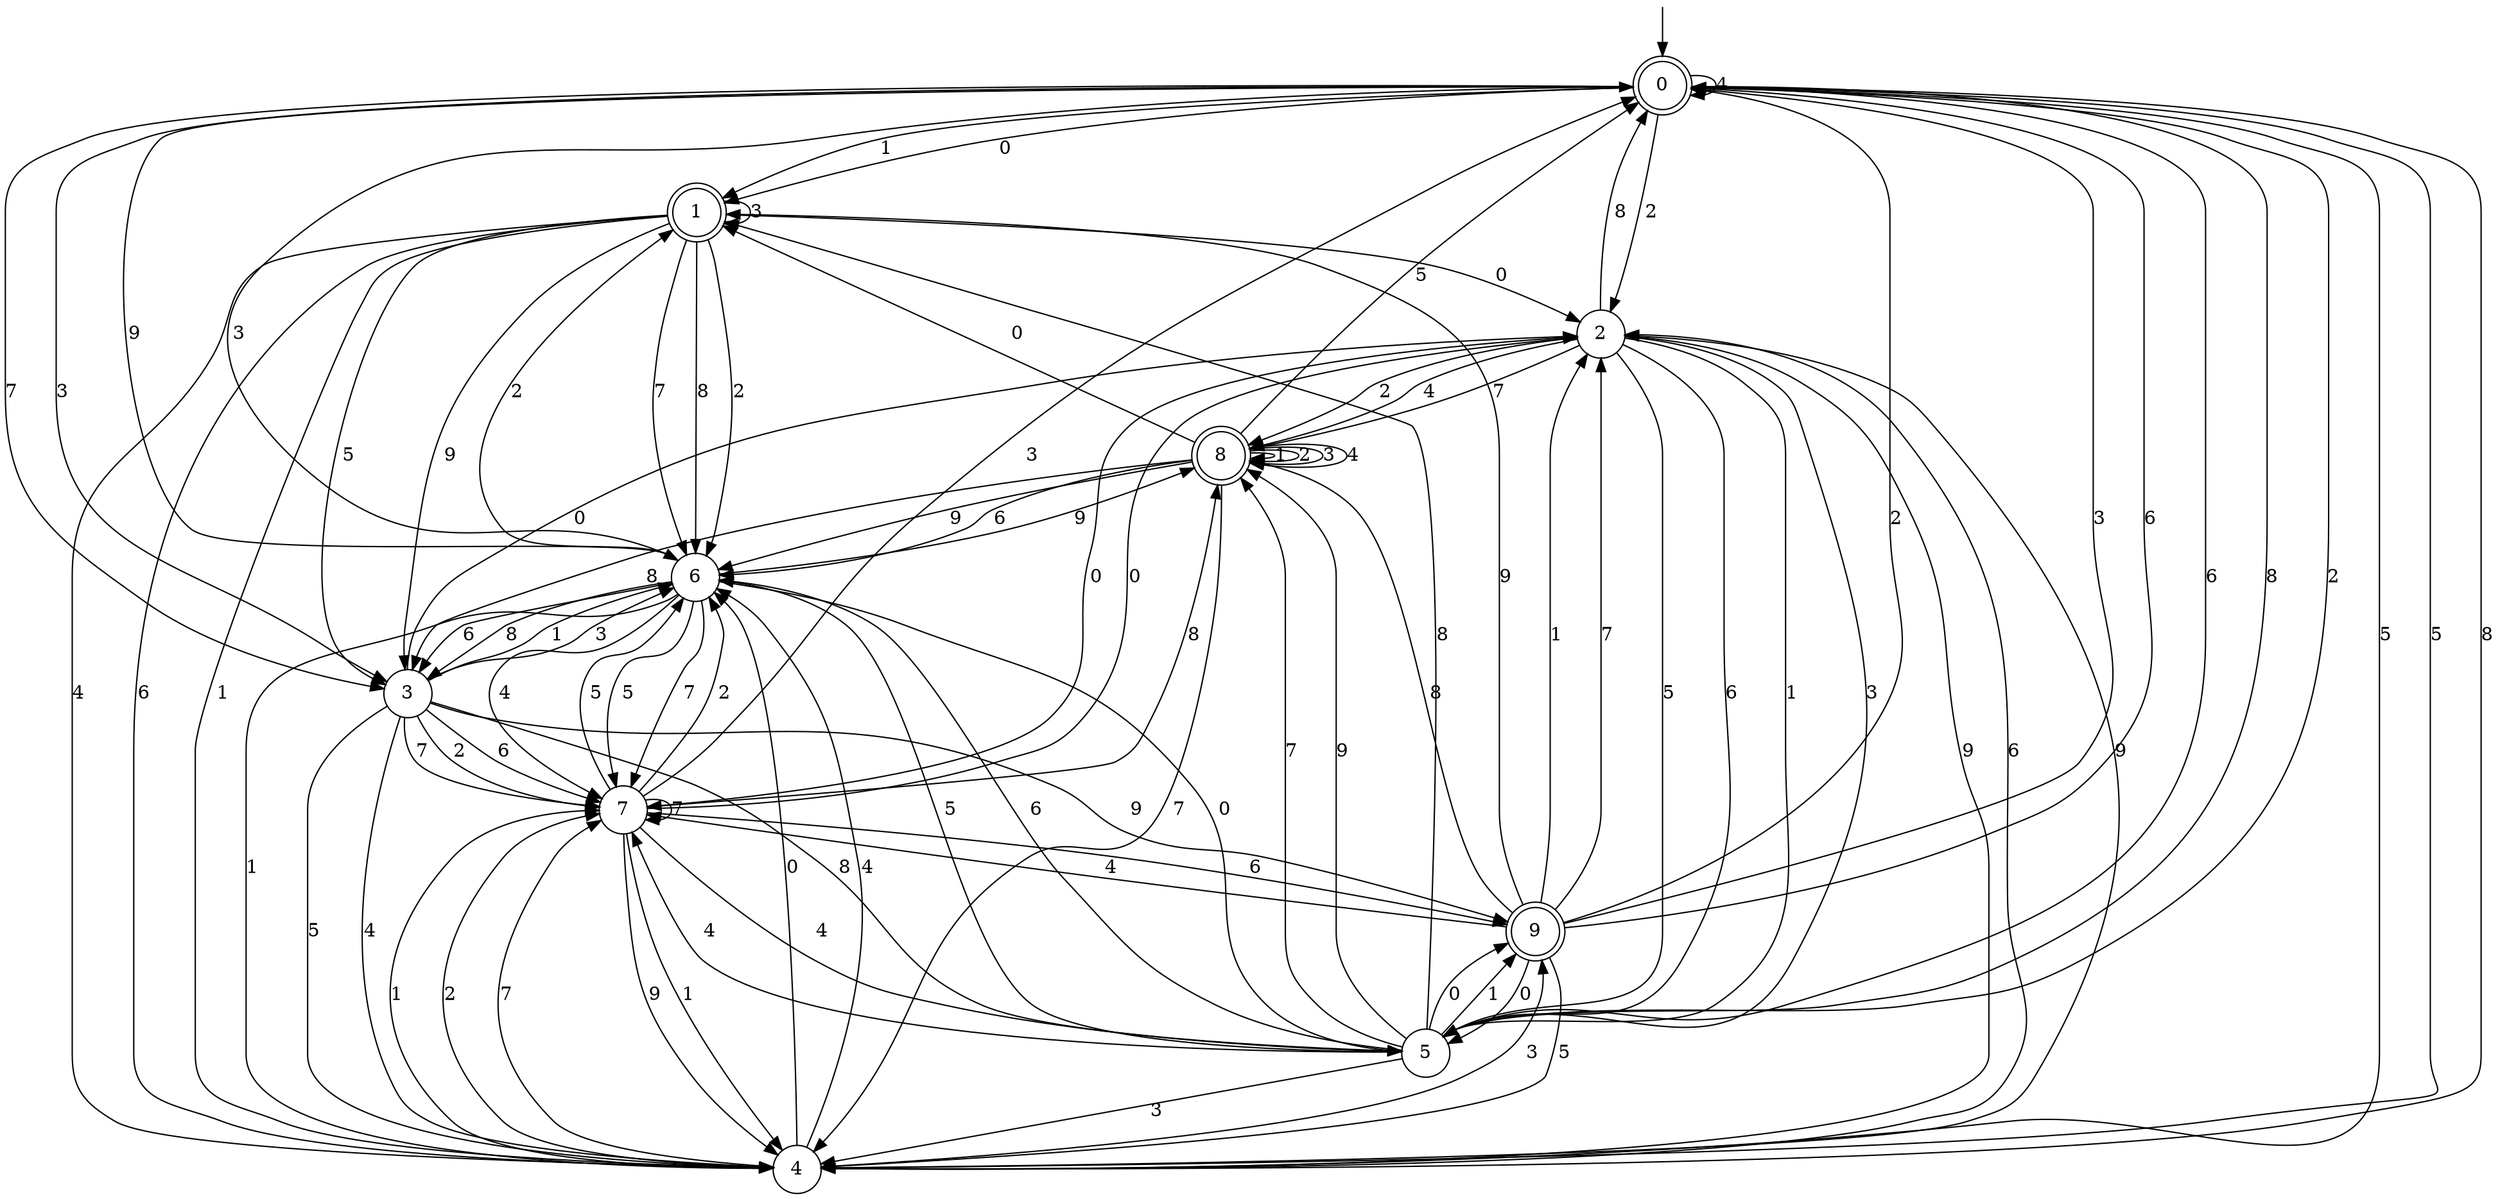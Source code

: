 digraph g {

	s0 [shape="doublecircle" label="0"];
	s1 [shape="doublecircle" label="1"];
	s2 [shape="circle" label="2"];
	s3 [shape="circle" label="3"];
	s4 [shape="circle" label="4"];
	s5 [shape="circle" label="5"];
	s6 [shape="circle" label="6"];
	s7 [shape="circle" label="7"];
	s8 [shape="doublecircle" label="8"];
	s9 [shape="doublecircle" label="9"];
	s0 -> s1 [label="0"];
	s0 -> s1 [label="1"];
	s0 -> s2 [label="2"];
	s0 -> s3 [label="3"];
	s0 -> s0 [label="4"];
	s0 -> s4 [label="5"];
	s0 -> s5 [label="6"];
	s0 -> s3 [label="7"];
	s0 -> s5 [label="8"];
	s0 -> s6 [label="9"];
	s1 -> s2 [label="0"];
	s1 -> s4 [label="1"];
	s1 -> s6 [label="2"];
	s1 -> s1 [label="3"];
	s1 -> s4 [label="4"];
	s1 -> s3 [label="5"];
	s1 -> s4 [label="6"];
	s1 -> s6 [label="7"];
	s1 -> s6 [label="8"];
	s1 -> s3 [label="9"];
	s2 -> s7 [label="0"];
	s2 -> s5 [label="1"];
	s2 -> s8 [label="2"];
	s2 -> s5 [label="3"];
	s2 -> s8 [label="4"];
	s2 -> s5 [label="5"];
	s2 -> s5 [label="6"];
	s2 -> s8 [label="7"];
	s2 -> s0 [label="8"];
	s2 -> s4 [label="9"];
	s3 -> s2 [label="0"];
	s3 -> s6 [label="1"];
	s3 -> s7 [label="2"];
	s3 -> s6 [label="3"];
	s3 -> s4 [label="4"];
	s3 -> s4 [label="5"];
	s3 -> s7 [label="6"];
	s3 -> s7 [label="7"];
	s3 -> s5 [label="8"];
	s3 -> s9 [label="9"];
	s4 -> s6 [label="0"];
	s4 -> s7 [label="1"];
	s4 -> s7 [label="2"];
	s4 -> s9 [label="3"];
	s4 -> s6 [label="4"];
	s4 -> s0 [label="5"];
	s4 -> s2 [label="6"];
	s4 -> s7 [label="7"];
	s4 -> s0 [label="8"];
	s4 -> s2 [label="9"];
	s5 -> s9 [label="0"];
	s5 -> s9 [label="1"];
	s5 -> s0 [label="2"];
	s5 -> s4 [label="3"];
	s5 -> s7 [label="4"];
	s5 -> s6 [label="5"];
	s5 -> s6 [label="6"];
	s5 -> s8 [label="7"];
	s5 -> s1 [label="8"];
	s5 -> s8 [label="9"];
	s6 -> s5 [label="0"];
	s6 -> s4 [label="1"];
	s6 -> s1 [label="2"];
	s6 -> s0 [label="3"];
	s6 -> s7 [label="4"];
	s6 -> s7 [label="5"];
	s6 -> s3 [label="6"];
	s6 -> s7 [label="7"];
	s6 -> s3 [label="8"];
	s6 -> s8 [label="9"];
	s7 -> s2 [label="0"];
	s7 -> s4 [label="1"];
	s7 -> s6 [label="2"];
	s7 -> s0 [label="3"];
	s7 -> s5 [label="4"];
	s7 -> s6 [label="5"];
	s7 -> s9 [label="6"];
	s7 -> s7 [label="7"];
	s7 -> s8 [label="8"];
	s7 -> s4 [label="9"];
	s8 -> s1 [label="0"];
	s8 -> s8 [label="1"];
	s8 -> s8 [label="2"];
	s8 -> s8 [label="3"];
	s8 -> s8 [label="4"];
	s8 -> s0 [label="5"];
	s8 -> s6 [label="6"];
	s8 -> s4 [label="7"];
	s8 -> s3 [label="8"];
	s8 -> s6 [label="9"];
	s9 -> s5 [label="0"];
	s9 -> s2 [label="1"];
	s9 -> s0 [label="2"];
	s9 -> s0 [label="3"];
	s9 -> s7 [label="4"];
	s9 -> s4 [label="5"];
	s9 -> s0 [label="6"];
	s9 -> s2 [label="7"];
	s9 -> s8 [label="8"];
	s9 -> s1 [label="9"];

__start0 [label="" shape="none" width="0" height="0"];
__start0 -> s0;

}
